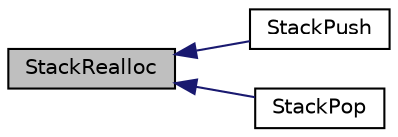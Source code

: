 digraph "StackRealloc"
{
  edge [fontname="Helvetica",fontsize="10",labelfontname="Helvetica",labelfontsize="10"];
  node [fontname="Helvetica",fontsize="10",shape=record];
  rankdir="LR";
  Node60 [label="StackRealloc",height=0.2,width=0.4,color="black", fillcolor="grey75", style="filled", fontcolor="black"];
  Node60 -> Node61 [dir="back",color="midnightblue",fontsize="10",style="solid"];
  Node61 [label="StackPush",height=0.2,width=0.4,color="black", fillcolor="white", style="filled",URL="$_stack_8h.html#a42cc66765aeb8c0528421a393af6bcc0"];
  Node60 -> Node62 [dir="back",color="midnightblue",fontsize="10",style="solid"];
  Node62 [label="StackPop",height=0.2,width=0.4,color="black", fillcolor="white", style="filled",URL="$_stack_8h.html#ab9ab3bcbe1af5140cc1a3cac9087e42a"];
}
